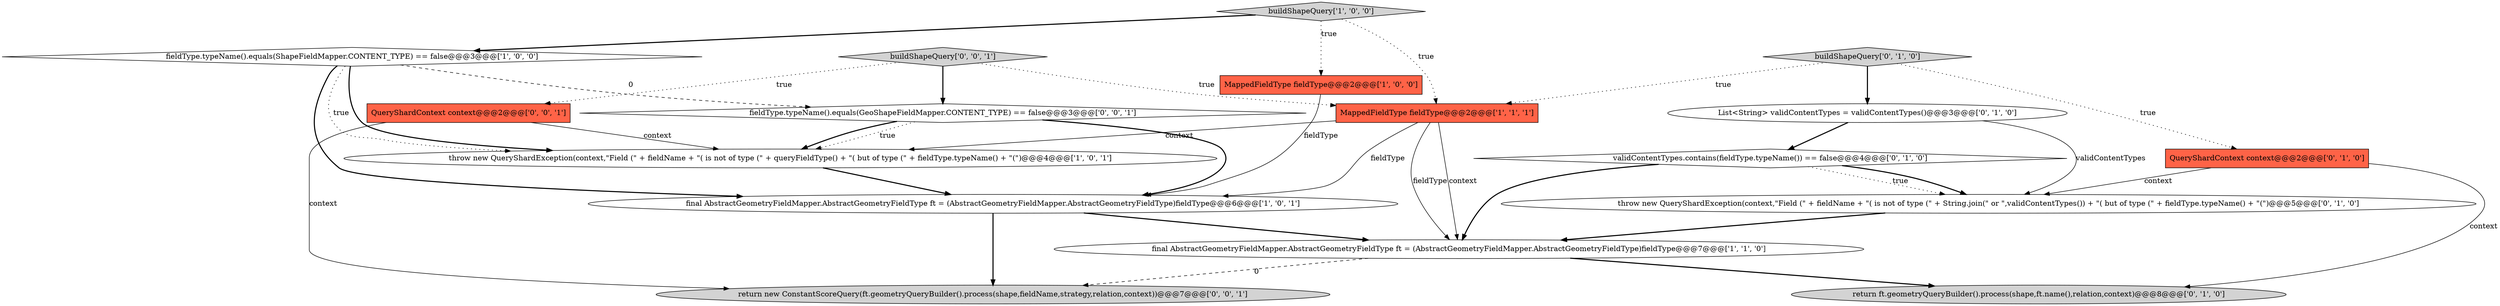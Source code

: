 digraph {
9 [style = filled, label = "List<String> validContentTypes = validContentTypes()@@@3@@@['0', '1', '0']", fillcolor = white, shape = ellipse image = "AAA0AAABBB2BBB"];
2 [style = filled, label = "throw new QueryShardException(context,\"Field (\" + fieldName + \"( is not of type (\" + queryFieldType() + \"( but of type (\" + fieldType.typeName() + \"(\")@@@4@@@['1', '0', '1']", fillcolor = white, shape = ellipse image = "AAA0AAABBB1BBB"];
0 [style = filled, label = "final AbstractGeometryFieldMapper.AbstractGeometryFieldType ft = (AbstractGeometryFieldMapper.AbstractGeometryFieldType)fieldType@@@6@@@['1', '0', '1']", fillcolor = white, shape = ellipse image = "AAA0AAABBB1BBB"];
10 [style = filled, label = "buildShapeQuery['0', '1', '0']", fillcolor = lightgray, shape = diamond image = "AAA0AAABBB2BBB"];
4 [style = filled, label = "fieldType.typeName().equals(ShapeFieldMapper.CONTENT_TYPE) == false@@@3@@@['1', '0', '0']", fillcolor = white, shape = diamond image = "AAA0AAABBB1BBB"];
3 [style = filled, label = "final AbstractGeometryFieldMapper.AbstractGeometryFieldType ft = (AbstractGeometryFieldMapper.AbstractGeometryFieldType)fieldType@@@7@@@['1', '1', '0']", fillcolor = white, shape = ellipse image = "AAA0AAABBB1BBB"];
6 [style = filled, label = "MappedFieldType fieldType@@@2@@@['1', '1', '1']", fillcolor = tomato, shape = box image = "AAA0AAABBB1BBB"];
12 [style = filled, label = "return ft.geometryQueryBuilder().process(shape,ft.name(),relation,context)@@@8@@@['0', '1', '0']", fillcolor = lightgray, shape = ellipse image = "AAA0AAABBB2BBB"];
13 [style = filled, label = "QueryShardContext context@@@2@@@['0', '0', '1']", fillcolor = tomato, shape = box image = "AAA0AAABBB3BBB"];
8 [style = filled, label = "validContentTypes.contains(fieldType.typeName()) == false@@@4@@@['0', '1', '0']", fillcolor = white, shape = diamond image = "AAA0AAABBB2BBB"];
14 [style = filled, label = "fieldType.typeName().equals(GeoShapeFieldMapper.CONTENT_TYPE) == false@@@3@@@['0', '0', '1']", fillcolor = white, shape = diamond image = "AAA0AAABBB3BBB"];
15 [style = filled, label = "return new ConstantScoreQuery(ft.geometryQueryBuilder().process(shape,fieldName,strategy,relation,context))@@@7@@@['0', '0', '1']", fillcolor = lightgray, shape = ellipse image = "AAA0AAABBB3BBB"];
16 [style = filled, label = "buildShapeQuery['0', '0', '1']", fillcolor = lightgray, shape = diamond image = "AAA0AAABBB3BBB"];
1 [style = filled, label = "MappedFieldType fieldType@@@2@@@['1', '0', '0']", fillcolor = tomato, shape = box image = "AAA0AAABBB1BBB"];
5 [style = filled, label = "buildShapeQuery['1', '0', '0']", fillcolor = lightgray, shape = diamond image = "AAA0AAABBB1BBB"];
11 [style = filled, label = "throw new QueryShardException(context,\"Field (\" + fieldName + \"( is not of type (\" + String.join(\" or \",validContentTypes()) + \"( but of type (\" + fieldType.typeName() + \"(\")@@@5@@@['0', '1', '0']", fillcolor = white, shape = ellipse image = "AAA1AAABBB2BBB"];
7 [style = filled, label = "QueryShardContext context@@@2@@@['0', '1', '0']", fillcolor = tomato, shape = box image = "AAA0AAABBB2BBB"];
1->0 [style = solid, label="fieldType"];
11->3 [style = bold, label=""];
8->11 [style = dotted, label="true"];
4->14 [style = dashed, label="0"];
13->2 [style = solid, label="context"];
6->0 [style = solid, label="fieldType"];
10->9 [style = bold, label=""];
14->0 [style = bold, label=""];
16->13 [style = dotted, label="true"];
7->11 [style = solid, label="context"];
0->3 [style = bold, label=""];
10->7 [style = dotted, label="true"];
6->2 [style = solid, label="context"];
6->3 [style = solid, label="fieldType"];
5->4 [style = bold, label=""];
4->2 [style = bold, label=""];
16->6 [style = dotted, label="true"];
8->3 [style = bold, label=""];
5->6 [style = dotted, label="true"];
9->11 [style = solid, label="validContentTypes"];
8->11 [style = bold, label=""];
0->15 [style = bold, label=""];
3->12 [style = bold, label=""];
16->14 [style = bold, label=""];
3->15 [style = dashed, label="0"];
14->2 [style = dotted, label="true"];
14->2 [style = bold, label=""];
13->15 [style = solid, label="context"];
10->6 [style = dotted, label="true"];
2->0 [style = bold, label=""];
5->1 [style = dotted, label="true"];
9->8 [style = bold, label=""];
6->3 [style = solid, label="context"];
7->12 [style = solid, label="context"];
4->0 [style = bold, label=""];
4->2 [style = dotted, label="true"];
}
